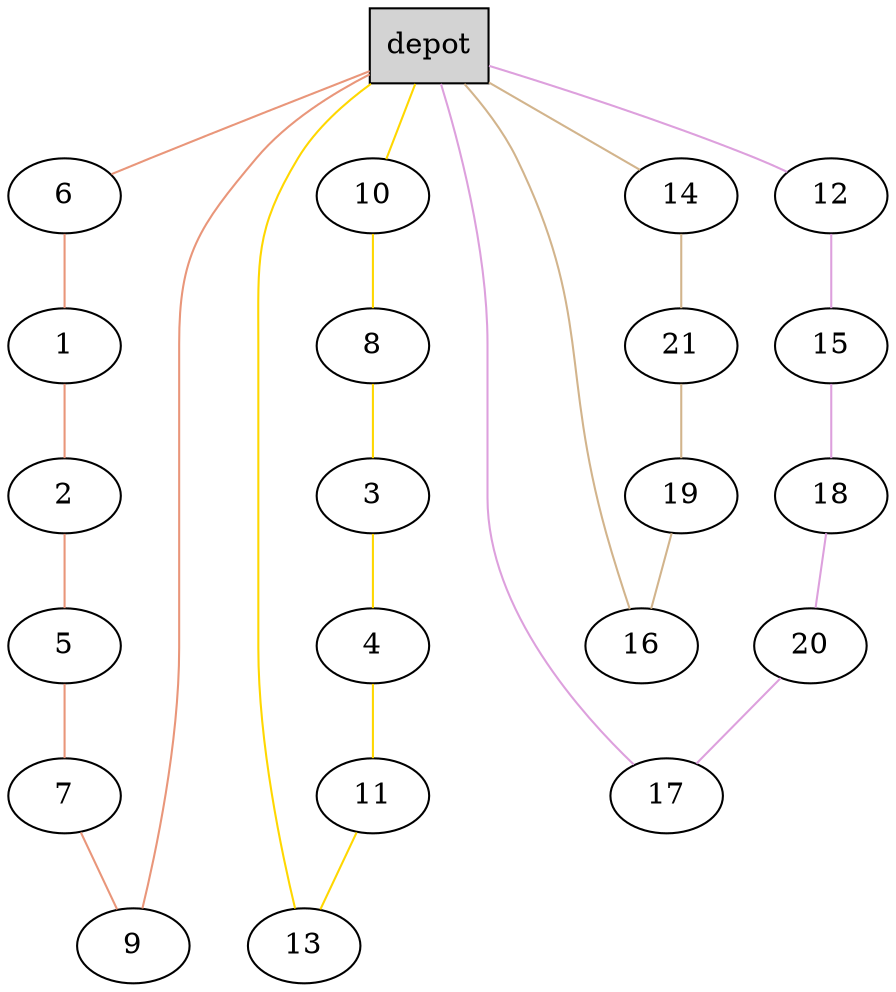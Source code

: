 graph G {
  0[shape = box, label = "depot", style = filled ];
  6[shape = ellipse];
  "0"--"6"[color = darksalmon];
  1[shape = ellipse];
  "6"--"1"[color = darksalmon];
  2[shape = ellipse];
  "1"--"2"[color = darksalmon];
  5[shape = ellipse];
  "2"--"5"[color = darksalmon];
  7[shape = ellipse];
  "5"--"7"[color = darksalmon];
  9[shape = ellipse];
  "7"--"9"[color = darksalmon];
  "9"--"0"[color = darksalmon];
  10[shape = ellipse];
  "0"--"10"[color = gold];
  8[shape = ellipse];
  "10"--"8"[color = gold];
  3[shape = ellipse];
  "8"--"3"[color = gold];
  4[shape = ellipse];
  "3"--"4"[color = gold];
  11[shape = ellipse];
  "4"--"11"[color = gold];
  13[shape = ellipse];
  "11"--"13"[color = gold];
  "13"--"0"[color = gold];
  12[shape = ellipse];
  "0"--"12"[color = plum];
  15[shape = ellipse];
  "12"--"15"[color = plum];
  18[shape = ellipse];
  "15"--"18"[color = plum];
  20[shape = ellipse];
  "18"--"20"[color = plum];
  17[shape = ellipse];
  "20"--"17"[color = plum];
  "17"--"0"[color = plum];
  14[shape = ellipse];
  "0"--"14"[color = tan];
  21[shape = ellipse];
  "14"--"21"[color = tan];
  19[shape = ellipse];
  "21"--"19"[color = tan];
  16[shape = ellipse];
  "19"--"16"[color = tan];
  "16"--"0"[color = tan];
}
